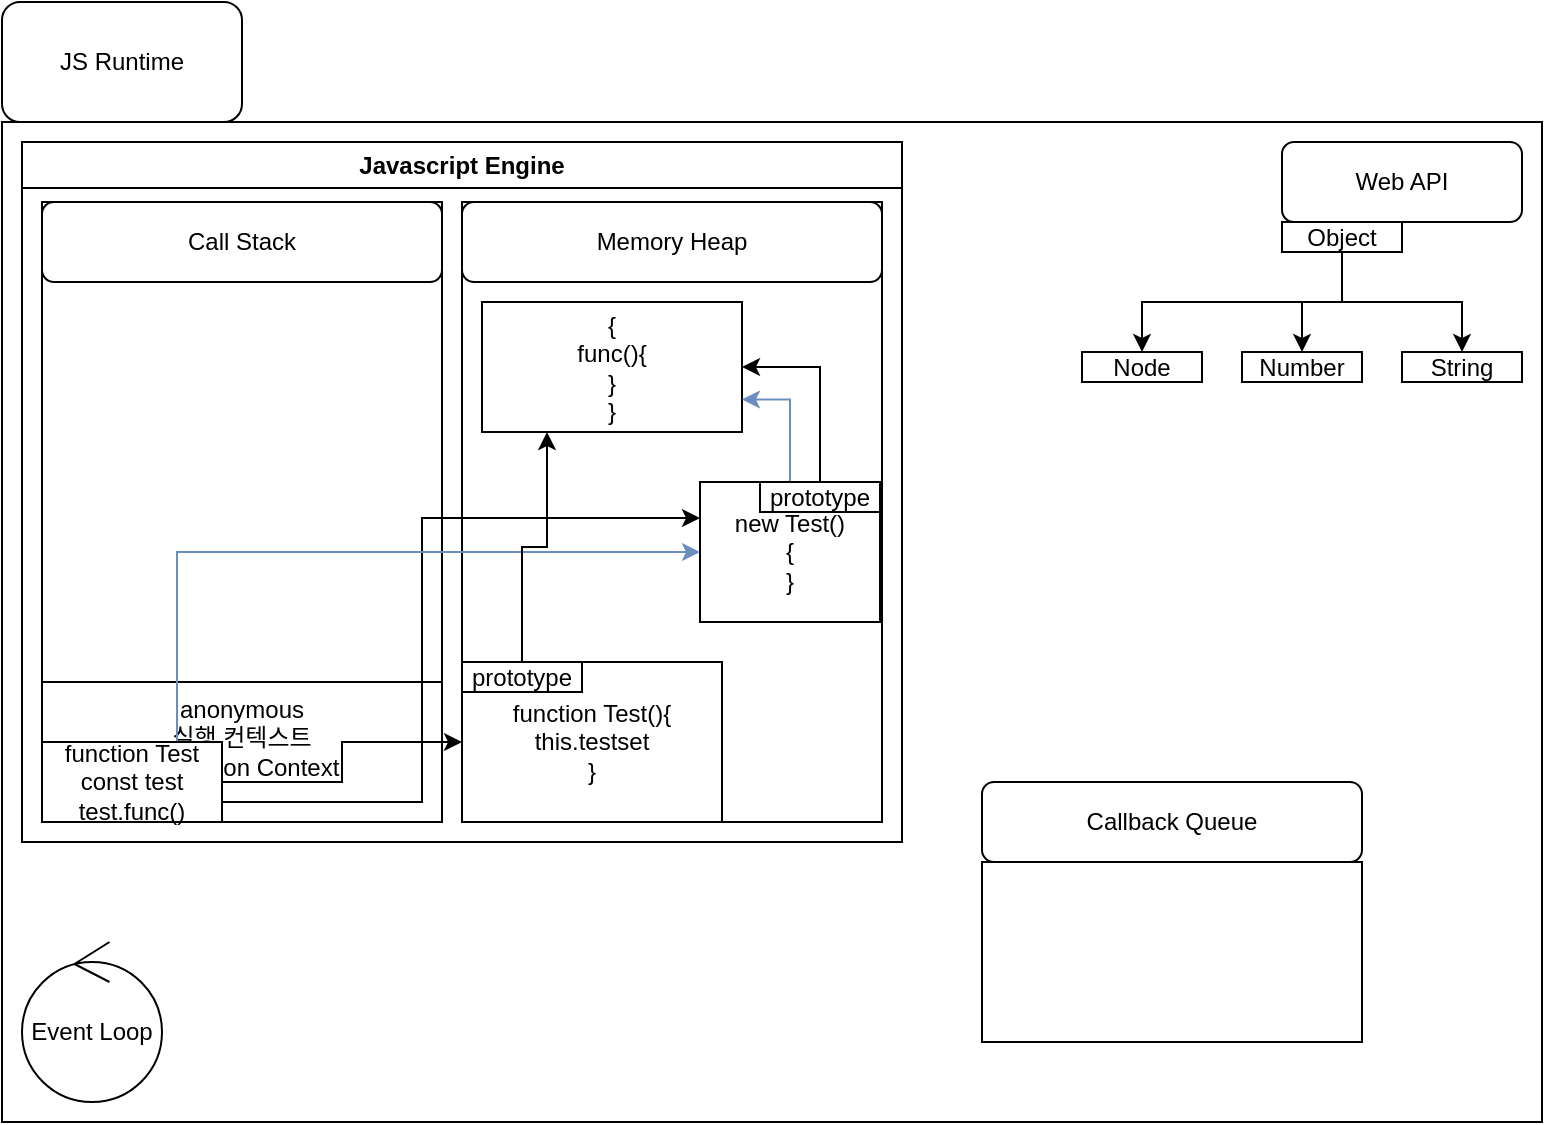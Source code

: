 <mxfile version="21.5.2" type="device">
  <diagram name="페이지-1" id="LRV9yE4w53HvQbfg9ijL">
    <mxGraphModel dx="529" dy="313" grid="1" gridSize="10" guides="1" tooltips="1" connect="1" arrows="1" fold="1" page="1" pageScale="1" pageWidth="827" pageHeight="1169" math="0" shadow="0">
      <root>
        <mxCell id="0" />
        <mxCell id="1" parent="0" />
        <mxCell id="JSBXhnSBdoEHyfM7yJ-U-1" value="" style="rounded=0;whiteSpace=wrap;html=1;" parent="1" vertex="1">
          <mxGeometry x="20" y="80" width="770" height="500" as="geometry" />
        </mxCell>
        <mxCell id="JSBXhnSBdoEHyfM7yJ-U-2" value="JS Runtime" style="rounded=1;whiteSpace=wrap;html=1;" parent="1" vertex="1">
          <mxGeometry x="20" y="20" width="120" height="60" as="geometry" />
        </mxCell>
        <mxCell id="JSBXhnSBdoEHyfM7yJ-U-3" value="" style="rounded=0;whiteSpace=wrap;html=1;" parent="1" vertex="1">
          <mxGeometry x="250" y="120" width="210" height="310" as="geometry" />
        </mxCell>
        <mxCell id="JSBXhnSBdoEHyfM7yJ-U-4" value="Memory Heap" style="rounded=1;whiteSpace=wrap;html=1;" parent="1" vertex="1">
          <mxGeometry x="250" y="120" width="210" height="40" as="geometry" />
        </mxCell>
        <mxCell id="JSBXhnSBdoEHyfM7yJ-U-7" value="" style="rounded=0;whiteSpace=wrap;html=1;" parent="1" vertex="1">
          <mxGeometry x="40" y="120" width="200" height="310" as="geometry" />
        </mxCell>
        <mxCell id="JSBXhnSBdoEHyfM7yJ-U-6" value="Call Stack" style="rounded=1;whiteSpace=wrap;html=1;" parent="1" vertex="1">
          <mxGeometry x="40" y="120" width="200" height="40" as="geometry" />
        </mxCell>
        <mxCell id="JSBXhnSBdoEHyfM7yJ-U-9" value="Event Loop" style="ellipse;shape=umlControl;whiteSpace=wrap;html=1;" parent="1" vertex="1">
          <mxGeometry x="30" y="490" width="70" height="80" as="geometry" />
        </mxCell>
        <mxCell id="JSBXhnSBdoEHyfM7yJ-U-11" value="Web API" style="rounded=1;whiteSpace=wrap;html=1;" parent="1" vertex="1">
          <mxGeometry x="660" y="90" width="120" height="40" as="geometry" />
        </mxCell>
        <mxCell id="JSBXhnSBdoEHyfM7yJ-U-13" value="" style="rounded=0;whiteSpace=wrap;html=1;" parent="1" vertex="1">
          <mxGeometry x="510" y="450" width="190" height="90" as="geometry" />
        </mxCell>
        <mxCell id="JSBXhnSBdoEHyfM7yJ-U-19" value="Callback Queue" style="rounded=1;whiteSpace=wrap;html=1;" parent="1" vertex="1">
          <mxGeometry x="510" y="410" width="190" height="40" as="geometry" />
        </mxCell>
        <mxCell id="JSBXhnSBdoEHyfM7yJ-U-25" value="Javascript Engine" style="swimlane;whiteSpace=wrap;html=1;" parent="1" vertex="1">
          <mxGeometry x="30" y="90" width="440" height="350" as="geometry" />
        </mxCell>
        <mxCell id="xzAWG37LkjonEWlrzQVd-4" value="anonymous&lt;br&gt;실행 컨텍스트&lt;br&gt;Execution Context&lt;br&gt;&lt;br&gt;" style="rounded=0;whiteSpace=wrap;html=1;" parent="1" vertex="1">
          <mxGeometry x="40" y="360" width="200" height="70" as="geometry" />
        </mxCell>
        <mxCell id="Q_Hf0I7lveaKG4zx03cb-3" style="edgeStyle=orthogonalEdgeStyle;rounded=0;orthogonalLoop=1;jettySize=auto;html=1;exitX=1;exitY=0.5;exitDx=0;exitDy=0;entryX=0;entryY=0.5;entryDx=0;entryDy=0;" edge="1" parent="1" source="2VnLEqfBXvOOu1eqTxHA-2" target="Q_Hf0I7lveaKG4zx03cb-2">
          <mxGeometry relative="1" as="geometry" />
        </mxCell>
        <mxCell id="Q_Hf0I7lveaKG4zx03cb-24" style="edgeStyle=orthogonalEdgeStyle;rounded=0;orthogonalLoop=1;jettySize=auto;html=1;exitX=1;exitY=0.75;exitDx=0;exitDy=0;entryX=0;entryY=0.25;entryDx=0;entryDy=0;" edge="1" parent="1" source="2VnLEqfBXvOOu1eqTxHA-2" target="Q_Hf0I7lveaKG4zx03cb-20">
          <mxGeometry relative="1" as="geometry">
            <Array as="points">
              <mxPoint x="230" y="420" />
              <mxPoint x="230" y="278" />
              <mxPoint x="369" y="278" />
            </Array>
          </mxGeometry>
        </mxCell>
        <mxCell id="Q_Hf0I7lveaKG4zx03cb-27" style="edgeStyle=orthogonalEdgeStyle;rounded=0;orthogonalLoop=1;jettySize=auto;html=1;exitX=0.75;exitY=0;exitDx=0;exitDy=0;entryX=0;entryY=0.5;entryDx=0;entryDy=0;fillColor=#dae8fc;strokeColor=#6c8ebf;" edge="1" parent="1" source="2VnLEqfBXvOOu1eqTxHA-2" target="Q_Hf0I7lveaKG4zx03cb-20">
          <mxGeometry relative="1" as="geometry" />
        </mxCell>
        <mxCell id="2VnLEqfBXvOOu1eqTxHA-2" value="function Test&lt;br&gt;const test&lt;br&gt;test.func()" style="rounded=0;whiteSpace=wrap;html=1;" parent="1" vertex="1">
          <mxGeometry x="40" y="390" width="90" height="40" as="geometry" />
        </mxCell>
        <mxCell id="Q_Hf0I7lveaKG4zx03cb-19" style="edgeStyle=orthogonalEdgeStyle;rounded=0;orthogonalLoop=1;jettySize=auto;html=1;exitX=0.5;exitY=0;exitDx=0;exitDy=0;entryX=0.25;entryY=1;entryDx=0;entryDy=0;" edge="1" parent="1" source="Q_Hf0I7lveaKG4zx03cb-8" target="Q_Hf0I7lveaKG4zx03cb-6">
          <mxGeometry relative="1" as="geometry" />
        </mxCell>
        <mxCell id="Q_Hf0I7lveaKG4zx03cb-2" value="function Test(){&lt;br&gt;this.testset&lt;br&gt;}" style="rounded=0;whiteSpace=wrap;html=1;" vertex="1" parent="1">
          <mxGeometry x="250" y="350" width="130" height="80" as="geometry" />
        </mxCell>
        <mxCell id="Q_Hf0I7lveaKG4zx03cb-6" value="{&lt;br&gt;func(){&lt;br&gt;}&lt;br&gt;}" style="rounded=0;whiteSpace=wrap;html=1;" vertex="1" parent="1">
          <mxGeometry x="260" y="170" width="130" height="65" as="geometry" />
        </mxCell>
        <mxCell id="Q_Hf0I7lveaKG4zx03cb-8" value="prototype" style="rounded=0;whiteSpace=wrap;html=1;" vertex="1" parent="1">
          <mxGeometry x="250" y="350" width="60" height="15" as="geometry" />
        </mxCell>
        <mxCell id="Q_Hf0I7lveaKG4zx03cb-14" style="edgeStyle=orthogonalEdgeStyle;rounded=0;orthogonalLoop=1;jettySize=auto;html=1;exitX=0.5;exitY=1;exitDx=0;exitDy=0;entryX=0.5;entryY=0;entryDx=0;entryDy=0;" edge="1" parent="1" source="Q_Hf0I7lveaKG4zx03cb-12" target="Q_Hf0I7lveaKG4zx03cb-13">
          <mxGeometry relative="1" as="geometry" />
        </mxCell>
        <mxCell id="Q_Hf0I7lveaKG4zx03cb-16" style="edgeStyle=orthogonalEdgeStyle;rounded=0;orthogonalLoop=1;jettySize=auto;html=1;exitX=0.5;exitY=1;exitDx=0;exitDy=0;entryX=0.5;entryY=0;entryDx=0;entryDy=0;" edge="1" parent="1" source="Q_Hf0I7lveaKG4zx03cb-12" target="Q_Hf0I7lveaKG4zx03cb-15">
          <mxGeometry relative="1" as="geometry" />
        </mxCell>
        <mxCell id="Q_Hf0I7lveaKG4zx03cb-18" style="edgeStyle=orthogonalEdgeStyle;rounded=0;orthogonalLoop=1;jettySize=auto;html=1;exitX=0.5;exitY=1;exitDx=0;exitDy=0;entryX=0.5;entryY=0;entryDx=0;entryDy=0;" edge="1" parent="1" source="Q_Hf0I7lveaKG4zx03cb-12" target="Q_Hf0I7lveaKG4zx03cb-17">
          <mxGeometry relative="1" as="geometry" />
        </mxCell>
        <mxCell id="Q_Hf0I7lveaKG4zx03cb-12" value="Object" style="rounded=0;whiteSpace=wrap;html=1;" vertex="1" parent="1">
          <mxGeometry x="660" y="130" width="60" height="15" as="geometry" />
        </mxCell>
        <mxCell id="Q_Hf0I7lveaKG4zx03cb-13" value="Node" style="rounded=0;whiteSpace=wrap;html=1;" vertex="1" parent="1">
          <mxGeometry x="560" y="195" width="60" height="15" as="geometry" />
        </mxCell>
        <mxCell id="Q_Hf0I7lveaKG4zx03cb-15" value="Number" style="rounded=0;whiteSpace=wrap;html=1;" vertex="1" parent="1">
          <mxGeometry x="640" y="195" width="60" height="15" as="geometry" />
        </mxCell>
        <mxCell id="Q_Hf0I7lveaKG4zx03cb-17" value="String" style="rounded=0;whiteSpace=wrap;html=1;" vertex="1" parent="1">
          <mxGeometry x="720" y="195" width="60" height="15" as="geometry" />
        </mxCell>
        <mxCell id="Q_Hf0I7lveaKG4zx03cb-20" value="new Test()&lt;br&gt;{&lt;br&gt;}" style="rounded=0;whiteSpace=wrap;html=1;" vertex="1" parent="1">
          <mxGeometry x="369" y="260" width="90" height="70" as="geometry" />
        </mxCell>
        <mxCell id="Q_Hf0I7lveaKG4zx03cb-26" style="edgeStyle=orthogonalEdgeStyle;rounded=0;orthogonalLoop=1;jettySize=auto;html=1;exitX=0.5;exitY=0;exitDx=0;exitDy=0;entryX=1;entryY=0.5;entryDx=0;entryDy=0;" edge="1" parent="1" source="Q_Hf0I7lveaKG4zx03cb-25" target="Q_Hf0I7lveaKG4zx03cb-6">
          <mxGeometry relative="1" as="geometry" />
        </mxCell>
        <mxCell id="Q_Hf0I7lveaKG4zx03cb-28" style="edgeStyle=orthogonalEdgeStyle;rounded=0;orthogonalLoop=1;jettySize=auto;html=1;exitX=0.25;exitY=0;exitDx=0;exitDy=0;entryX=1;entryY=0.75;entryDx=0;entryDy=0;fillColor=#dae8fc;strokeColor=#6c8ebf;" edge="1" parent="1" source="Q_Hf0I7lveaKG4zx03cb-25" target="Q_Hf0I7lveaKG4zx03cb-6">
          <mxGeometry relative="1" as="geometry" />
        </mxCell>
        <mxCell id="Q_Hf0I7lveaKG4zx03cb-25" value="prototype" style="rounded=0;whiteSpace=wrap;html=1;" vertex="1" parent="1">
          <mxGeometry x="399" y="260" width="60" height="15" as="geometry" />
        </mxCell>
      </root>
    </mxGraphModel>
  </diagram>
</mxfile>
